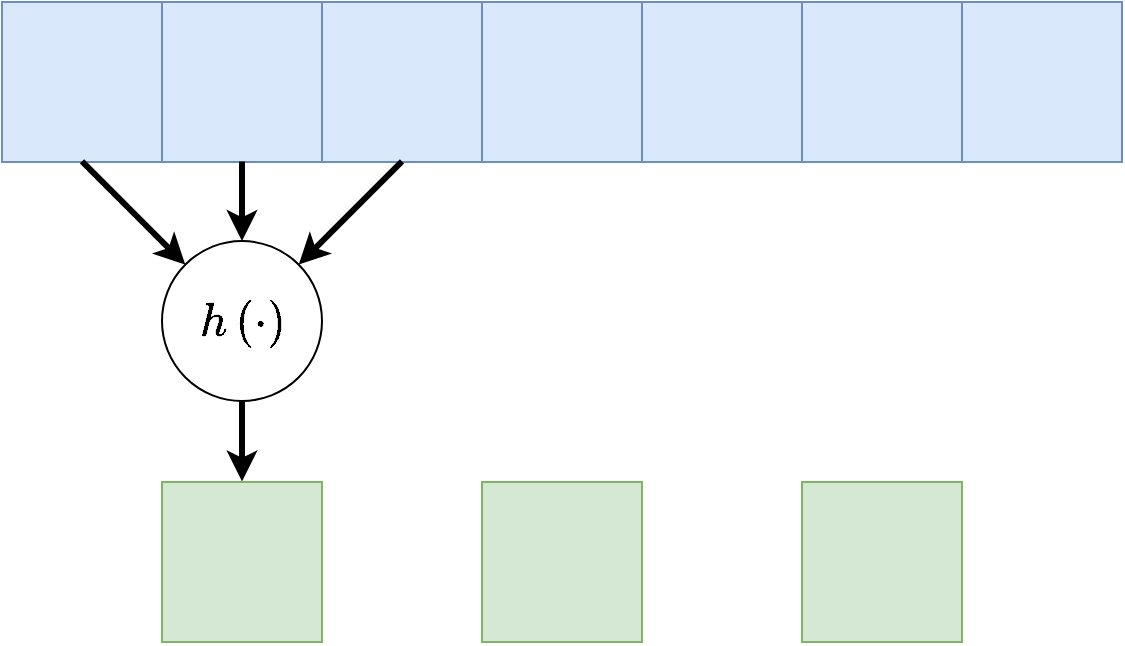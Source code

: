 <mxfile version="13.10.0" type="device" pages="3"><diagram id="NXK6fm-JhxnqnjrhjhB4" name="0"><mxGraphModel dx="1350" dy="-3833" grid="1" gridSize="10" guides="1" tooltips="1" connect="0" arrows="0" fold="1" page="1" pageScale="1" pageWidth="827" pageHeight="1169" math="1" shadow="0"><root><mxCell id="0"/><mxCell id="1" parent="0"/><mxCell id="5yDvQd4VHIyq7VdYzcSf-1" value="" style="whiteSpace=wrap;html=1;aspect=fixed;fillColor=#dae8fc;strokeColor=#6c8ebf;" vertex="1" parent="1"><mxGeometry x="80" y="4760.004" width="80" height="80" as="geometry"/></mxCell><mxCell id="5yDvQd4VHIyq7VdYzcSf-2" value="" style="whiteSpace=wrap;html=1;aspect=fixed;fillColor=#dae8fc;strokeColor=#6c8ebf;" vertex="1" parent="1"><mxGeometry x="160" y="4760.004" width="80" height="80" as="geometry"/></mxCell><mxCell id="5yDvQd4VHIyq7VdYzcSf-3" value="" style="whiteSpace=wrap;html=1;aspect=fixed;fillColor=#dae8fc;strokeColor=#6c8ebf;" vertex="1" parent="1"><mxGeometry x="240" y="4760.004" width="80" height="80" as="geometry"/></mxCell><mxCell id="5yDvQd4VHIyq7VdYzcSf-4" value="" style="whiteSpace=wrap;html=1;aspect=fixed;fillColor=#dae8fc;strokeColor=#6c8ebf;" vertex="1" parent="1"><mxGeometry x="320" y="4760.004" width="80" height="80" as="geometry"/></mxCell><mxCell id="5yDvQd4VHIyq7VdYzcSf-5" value="" style="whiteSpace=wrap;html=1;aspect=fixed;fillColor=#dae8fc;strokeColor=#6c8ebf;" vertex="1" parent="1"><mxGeometry x="400" y="4760.004" width="80" height="80" as="geometry"/></mxCell><mxCell id="5yDvQd4VHIyq7VdYzcSf-6" value="" style="whiteSpace=wrap;html=1;aspect=fixed;fillColor=#dae8fc;strokeColor=#6c8ebf;" vertex="1" parent="1"><mxGeometry x="480" y="4760.004" width="80" height="80" as="geometry"/></mxCell><mxCell id="5yDvQd4VHIyq7VdYzcSf-7" value="\(h\left(\cdot\right)\)&lt;br style=&quot;font-size: 20px&quot;&gt;" style="ellipse;whiteSpace=wrap;html=1;aspect=fixed;fontSize=20;" vertex="1" parent="1"><mxGeometry x="160" y="4879.504" width="80" height="80" as="geometry"/></mxCell><mxCell id="5yDvQd4VHIyq7VdYzcSf-8" value="" style="endArrow=classic;html=1;strokeWidth=3;fontSize=20;exitX=0.5;exitY=1;exitDx=0;exitDy=0;" edge="1" parent="1" target="5yDvQd4VHIyq7VdYzcSf-7"><mxGeometry width="50" height="50" relative="1" as="geometry"><mxPoint x="120.0" y="4839.731" as="sourcePoint"/><mxPoint x="107.812" y="4977.722" as="targetPoint"/></mxGeometry></mxCell><mxCell id="5yDvQd4VHIyq7VdYzcSf-9" value="" style="endArrow=classic;html=1;strokeWidth=3;fontSize=20;exitX=0.5;exitY=1;exitDx=0;exitDy=0;" edge="1" parent="1" target="5yDvQd4VHIyq7VdYzcSf-7"><mxGeometry width="50" height="50" relative="1" as="geometry"><mxPoint x="200.0" y="4839.731" as="sourcePoint"/><mxPoint x="117.812" y="4987.722" as="targetPoint"/></mxGeometry></mxCell><mxCell id="5yDvQd4VHIyq7VdYzcSf-10" value="" style="endArrow=classic;html=1;strokeWidth=3;fontSize=20;exitX=0.5;exitY=1;exitDx=0;exitDy=0;entryX=0.5;entryY=0;entryDx=0;entryDy=0;" edge="1" parent="1" source="5yDvQd4VHIyq7VdYzcSf-7"><mxGeometry width="50" height="50" relative="1" as="geometry"><mxPoint x="70" y="4829.504" as="sourcePoint"/><mxPoint x="200.0" y="4999.731" as="targetPoint"/></mxGeometry></mxCell><mxCell id="5yDvQd4VHIyq7VdYzcSf-11" value="" style="whiteSpace=wrap;html=1;aspect=fixed;fillColor=#d5e8d4;strokeColor=#82b366;" vertex="1" parent="1"><mxGeometry x="160" y="5000.004" width="80" height="80" as="geometry"/></mxCell><mxCell id="5yDvQd4VHIyq7VdYzcSf-12" value="" style="whiteSpace=wrap;html=1;aspect=fixed;fillColor=#d5e8d4;strokeColor=#82b366;" vertex="1" parent="1"><mxGeometry x="320" y="5000.004" width="80" height="80" as="geometry"/></mxCell><mxCell id="5yDvQd4VHIyq7VdYzcSf-13" value="" style="endArrow=classic;html=1;strokeWidth=3;fontSize=20;exitX=0.5;exitY=1;exitDx=0;exitDy=0;" edge="1" parent="1" target="5yDvQd4VHIyq7VdYzcSf-7"><mxGeometry width="50" height="50" relative="1" as="geometry"><mxPoint x="280.0" y="4839.731" as="sourcePoint"/><mxPoint x="158.284" y="4942.719" as="targetPoint"/></mxGeometry></mxCell><mxCell id="5yDvQd4VHIyq7VdYzcSf-14" value="" style="whiteSpace=wrap;html=1;aspect=fixed;fillColor=#dae8fc;strokeColor=#6c8ebf;" vertex="1" parent="1"><mxGeometry x="560" y="4760.004" width="80" height="80" as="geometry"/></mxCell><mxCell id="5yDvQd4VHIyq7VdYzcSf-15" value="" style="whiteSpace=wrap;html=1;aspect=fixed;fillColor=#d5e8d4;strokeColor=#82b366;" vertex="1" parent="1"><mxGeometry x="480" y="5000.004" width="80" height="80" as="geometry"/></mxCell></root></mxGraphModel></diagram><diagram name="0" id="G8Ui6oHwrI99ntdgc2HT"><mxGraphModel dx="1350" dy="-3833" grid="1" gridSize="10" guides="1" tooltips="1" connect="0" arrows="0" fold="1" page="1" pageScale="1" pageWidth="827" pageHeight="1169" math="1" shadow="0"><root><mxCell id="PcMsvS45CnZc14ckWobd-0"/><mxCell id="PcMsvS45CnZc14ckWobd-1" parent="PcMsvS45CnZc14ckWobd-0"/><mxCell id="PcMsvS45CnZc14ckWobd-2" value="" style="whiteSpace=wrap;html=1;aspect=fixed;fillColor=#dae8fc;strokeColor=#6c8ebf;" vertex="1" parent="PcMsvS45CnZc14ckWobd-1"><mxGeometry x="80" y="4760.004" width="80" height="80" as="geometry"/></mxCell><mxCell id="PcMsvS45CnZc14ckWobd-3" value="" style="whiteSpace=wrap;html=1;aspect=fixed;fillColor=#dae8fc;strokeColor=#6c8ebf;" vertex="1" parent="PcMsvS45CnZc14ckWobd-1"><mxGeometry x="160" y="4760.004" width="80" height="80" as="geometry"/></mxCell><mxCell id="PcMsvS45CnZc14ckWobd-4" value="" style="whiteSpace=wrap;html=1;aspect=fixed;fillColor=#dae8fc;strokeColor=#6c8ebf;" vertex="1" parent="PcMsvS45CnZc14ckWobd-1"><mxGeometry x="240" y="4760.004" width="80" height="80" as="geometry"/></mxCell><mxCell id="PcMsvS45CnZc14ckWobd-5" value="" style="whiteSpace=wrap;html=1;aspect=fixed;fillColor=#dae8fc;strokeColor=#6c8ebf;" vertex="1" parent="PcMsvS45CnZc14ckWobd-1"><mxGeometry x="320" y="4760.004" width="80" height="80" as="geometry"/></mxCell><mxCell id="PcMsvS45CnZc14ckWobd-6" value="" style="whiteSpace=wrap;html=1;aspect=fixed;fillColor=#dae8fc;strokeColor=#6c8ebf;" vertex="1" parent="PcMsvS45CnZc14ckWobd-1"><mxGeometry x="400" y="4760.004" width="80" height="80" as="geometry"/></mxCell><mxCell id="PcMsvS45CnZc14ckWobd-7" value="" style="whiteSpace=wrap;html=1;aspect=fixed;fillColor=#dae8fc;strokeColor=#6c8ebf;" vertex="1" parent="PcMsvS45CnZc14ckWobd-1"><mxGeometry x="480" y="4760.004" width="80" height="80" as="geometry"/></mxCell><mxCell id="PcMsvS45CnZc14ckWobd-8" value="\(h\left(\cdot\right)\)&lt;br style=&quot;font-size: 20px&quot;&gt;" style="ellipse;whiteSpace=wrap;html=1;aspect=fixed;fontSize=20;" vertex="1" parent="PcMsvS45CnZc14ckWobd-1"><mxGeometry x="320" y="4879.504" width="80" height="80" as="geometry"/></mxCell><mxCell id="PcMsvS45CnZc14ckWobd-9" value="" style="endArrow=classic;html=1;strokeWidth=3;fontSize=20;exitX=0.5;exitY=1;exitDx=0;exitDy=0;" edge="1" parent="PcMsvS45CnZc14ckWobd-1" target="PcMsvS45CnZc14ckWobd-8"><mxGeometry width="50" height="50" relative="1" as="geometry"><mxPoint x="280.0" y="4839.731" as="sourcePoint"/><mxPoint x="267.812" y="4977.722" as="targetPoint"/></mxGeometry></mxCell><mxCell id="PcMsvS45CnZc14ckWobd-10" value="" style="endArrow=classic;html=1;strokeWidth=3;fontSize=20;exitX=0.5;exitY=1;exitDx=0;exitDy=0;" edge="1" parent="PcMsvS45CnZc14ckWobd-1" target="PcMsvS45CnZc14ckWobd-8"><mxGeometry width="50" height="50" relative="1" as="geometry"><mxPoint x="360.0" y="4839.731" as="sourcePoint"/><mxPoint x="277.812" y="4987.722" as="targetPoint"/></mxGeometry></mxCell><mxCell id="PcMsvS45CnZc14ckWobd-11" value="" style="endArrow=classic;html=1;strokeWidth=3;fontSize=20;exitX=0.5;exitY=1;exitDx=0;exitDy=0;entryX=0.5;entryY=0;entryDx=0;entryDy=0;" edge="1" parent="PcMsvS45CnZc14ckWobd-1" source="PcMsvS45CnZc14ckWobd-8"><mxGeometry width="50" height="50" relative="1" as="geometry"><mxPoint x="230" y="4829.504" as="sourcePoint"/><mxPoint x="360.0" y="4999.731" as="targetPoint"/></mxGeometry></mxCell><mxCell id="PcMsvS45CnZc14ckWobd-12" value="" style="whiteSpace=wrap;html=1;aspect=fixed;fillColor=#d5e8d4;strokeColor=#82b366;" vertex="1" parent="PcMsvS45CnZc14ckWobd-1"><mxGeometry x="160" y="5000.004" width="80" height="80" as="geometry"/></mxCell><mxCell id="PcMsvS45CnZc14ckWobd-13" value="" style="whiteSpace=wrap;html=1;aspect=fixed;fillColor=#d5e8d4;strokeColor=#82b366;" vertex="1" parent="PcMsvS45CnZc14ckWobd-1"><mxGeometry x="320" y="5000.004" width="80" height="80" as="geometry"/></mxCell><mxCell id="PcMsvS45CnZc14ckWobd-14" value="" style="endArrow=classic;html=1;strokeWidth=3;fontSize=20;exitX=0.5;exitY=1;exitDx=0;exitDy=0;" edge="1" parent="PcMsvS45CnZc14ckWobd-1" target="PcMsvS45CnZc14ckWobd-8"><mxGeometry width="50" height="50" relative="1" as="geometry"><mxPoint x="440.0" y="4839.731" as="sourcePoint"/><mxPoint x="318.284" y="4942.719" as="targetPoint"/></mxGeometry></mxCell><mxCell id="PcMsvS45CnZc14ckWobd-15" value="" style="whiteSpace=wrap;html=1;aspect=fixed;fillColor=#dae8fc;strokeColor=#6c8ebf;" vertex="1" parent="PcMsvS45CnZc14ckWobd-1"><mxGeometry x="560" y="4760.004" width="80" height="80" as="geometry"/></mxCell><mxCell id="PcMsvS45CnZc14ckWobd-16" value="" style="whiteSpace=wrap;html=1;aspect=fixed;fillColor=#d5e8d4;strokeColor=#82b366;" vertex="1" parent="PcMsvS45CnZc14ckWobd-1"><mxGeometry x="480" y="5000.004" width="80" height="80" as="geometry"/></mxCell></root></mxGraphModel></diagram><diagram name="0" id="vUjP0wQEDWn28OBWNx0B"><mxGraphModel dx="1350" dy="-3833" grid="1" gridSize="10" guides="1" tooltips="1" connect="0" arrows="0" fold="1" page="1" pageScale="1" pageWidth="827" pageHeight="1169" math="1" shadow="0"><root><mxCell id="PqRJ6ceaAdwLbTQSNDIJ-0"/><mxCell id="PqRJ6ceaAdwLbTQSNDIJ-1" parent="PqRJ6ceaAdwLbTQSNDIJ-0"/><mxCell id="PqRJ6ceaAdwLbTQSNDIJ-2" value="" style="whiteSpace=wrap;html=1;aspect=fixed;fillColor=#dae8fc;strokeColor=#6c8ebf;" vertex="1" parent="PqRJ6ceaAdwLbTQSNDIJ-1"><mxGeometry x="80" y="4760.004" width="80" height="80" as="geometry"/></mxCell><mxCell id="PqRJ6ceaAdwLbTQSNDIJ-3" value="" style="whiteSpace=wrap;html=1;aspect=fixed;fillColor=#dae8fc;strokeColor=#6c8ebf;" vertex="1" parent="PqRJ6ceaAdwLbTQSNDIJ-1"><mxGeometry x="160" y="4760.004" width="80" height="80" as="geometry"/></mxCell><mxCell id="PqRJ6ceaAdwLbTQSNDIJ-4" value="" style="whiteSpace=wrap;html=1;aspect=fixed;fillColor=#dae8fc;strokeColor=#6c8ebf;" vertex="1" parent="PqRJ6ceaAdwLbTQSNDIJ-1"><mxGeometry x="240" y="4760.004" width="80" height="80" as="geometry"/></mxCell><mxCell id="PqRJ6ceaAdwLbTQSNDIJ-5" value="" style="whiteSpace=wrap;html=1;aspect=fixed;fillColor=#dae8fc;strokeColor=#6c8ebf;" vertex="1" parent="PqRJ6ceaAdwLbTQSNDIJ-1"><mxGeometry x="320" y="4760.004" width="80" height="80" as="geometry"/></mxCell><mxCell id="PqRJ6ceaAdwLbTQSNDIJ-6" value="" style="whiteSpace=wrap;html=1;aspect=fixed;fillColor=#dae8fc;strokeColor=#6c8ebf;" vertex="1" parent="PqRJ6ceaAdwLbTQSNDIJ-1"><mxGeometry x="400" y="4760.004" width="80" height="80" as="geometry"/></mxCell><mxCell id="PqRJ6ceaAdwLbTQSNDIJ-7" value="" style="whiteSpace=wrap;html=1;aspect=fixed;fillColor=#dae8fc;strokeColor=#6c8ebf;" vertex="1" parent="PqRJ6ceaAdwLbTQSNDIJ-1"><mxGeometry x="480" y="4760.004" width="80" height="80" as="geometry"/></mxCell><mxCell id="PqRJ6ceaAdwLbTQSNDIJ-8" value="\(h\left(\cdot\right)\)&lt;br style=&quot;font-size: 20px&quot;&gt;" style="ellipse;whiteSpace=wrap;html=1;aspect=fixed;fontSize=20;" vertex="1" parent="PqRJ6ceaAdwLbTQSNDIJ-1"><mxGeometry x="479" y="4879.504" width="80" height="80" as="geometry"/></mxCell><mxCell id="PqRJ6ceaAdwLbTQSNDIJ-9" value="" style="endArrow=classic;html=1;strokeWidth=3;fontSize=20;exitX=0.5;exitY=1;exitDx=0;exitDy=0;" edge="1" parent="PqRJ6ceaAdwLbTQSNDIJ-1" target="PqRJ6ceaAdwLbTQSNDIJ-8"><mxGeometry width="50" height="50" relative="1" as="geometry"><mxPoint x="439.0" y="4839.731" as="sourcePoint"/><mxPoint x="426.812" y="4977.722" as="targetPoint"/></mxGeometry></mxCell><mxCell id="PqRJ6ceaAdwLbTQSNDIJ-10" value="" style="endArrow=classic;html=1;strokeWidth=3;fontSize=20;exitX=0.5;exitY=1;exitDx=0;exitDy=0;" edge="1" parent="PqRJ6ceaAdwLbTQSNDIJ-1" target="PqRJ6ceaAdwLbTQSNDIJ-8"><mxGeometry width="50" height="50" relative="1" as="geometry"><mxPoint x="519.0" y="4839.731" as="sourcePoint"/><mxPoint x="436.812" y="4987.722" as="targetPoint"/></mxGeometry></mxCell><mxCell id="PqRJ6ceaAdwLbTQSNDIJ-11" value="" style="endArrow=classic;html=1;strokeWidth=3;fontSize=20;exitX=0.5;exitY=1;exitDx=0;exitDy=0;entryX=0.5;entryY=0;entryDx=0;entryDy=0;" edge="1" parent="PqRJ6ceaAdwLbTQSNDIJ-1" source="PqRJ6ceaAdwLbTQSNDIJ-8"><mxGeometry width="50" height="50" relative="1" as="geometry"><mxPoint x="389" y="4829.504" as="sourcePoint"/><mxPoint x="519.0" y="4999.731" as="targetPoint"/></mxGeometry></mxCell><mxCell id="PqRJ6ceaAdwLbTQSNDIJ-12" value="" style="whiteSpace=wrap;html=1;aspect=fixed;fillColor=#d5e8d4;strokeColor=#82b366;" vertex="1" parent="PqRJ6ceaAdwLbTQSNDIJ-1"><mxGeometry x="160" y="5000.004" width="80" height="80" as="geometry"/></mxCell><mxCell id="PqRJ6ceaAdwLbTQSNDIJ-13" value="" style="whiteSpace=wrap;html=1;aspect=fixed;fillColor=#d5e8d4;strokeColor=#82b366;" vertex="1" parent="PqRJ6ceaAdwLbTQSNDIJ-1"><mxGeometry x="320" y="5000.004" width="80" height="80" as="geometry"/></mxCell><mxCell id="PqRJ6ceaAdwLbTQSNDIJ-14" value="" style="endArrow=classic;html=1;strokeWidth=3;fontSize=20;exitX=0.5;exitY=1;exitDx=0;exitDy=0;" edge="1" parent="PqRJ6ceaAdwLbTQSNDIJ-1" target="PqRJ6ceaAdwLbTQSNDIJ-8"><mxGeometry width="50" height="50" relative="1" as="geometry"><mxPoint x="599.0" y="4839.731" as="sourcePoint"/><mxPoint x="477.284" y="4942.719" as="targetPoint"/></mxGeometry></mxCell><mxCell id="PqRJ6ceaAdwLbTQSNDIJ-15" value="" style="whiteSpace=wrap;html=1;aspect=fixed;fillColor=#dae8fc;strokeColor=#6c8ebf;" vertex="1" parent="PqRJ6ceaAdwLbTQSNDIJ-1"><mxGeometry x="560" y="4760.004" width="80" height="80" as="geometry"/></mxCell><mxCell id="PqRJ6ceaAdwLbTQSNDIJ-16" value="" style="whiteSpace=wrap;html=1;aspect=fixed;fillColor=#d5e8d4;strokeColor=#82b366;" vertex="1" parent="PqRJ6ceaAdwLbTQSNDIJ-1"><mxGeometry x="480" y="5000.004" width="80" height="80" as="geometry"/></mxCell></root></mxGraphModel></diagram></mxfile>